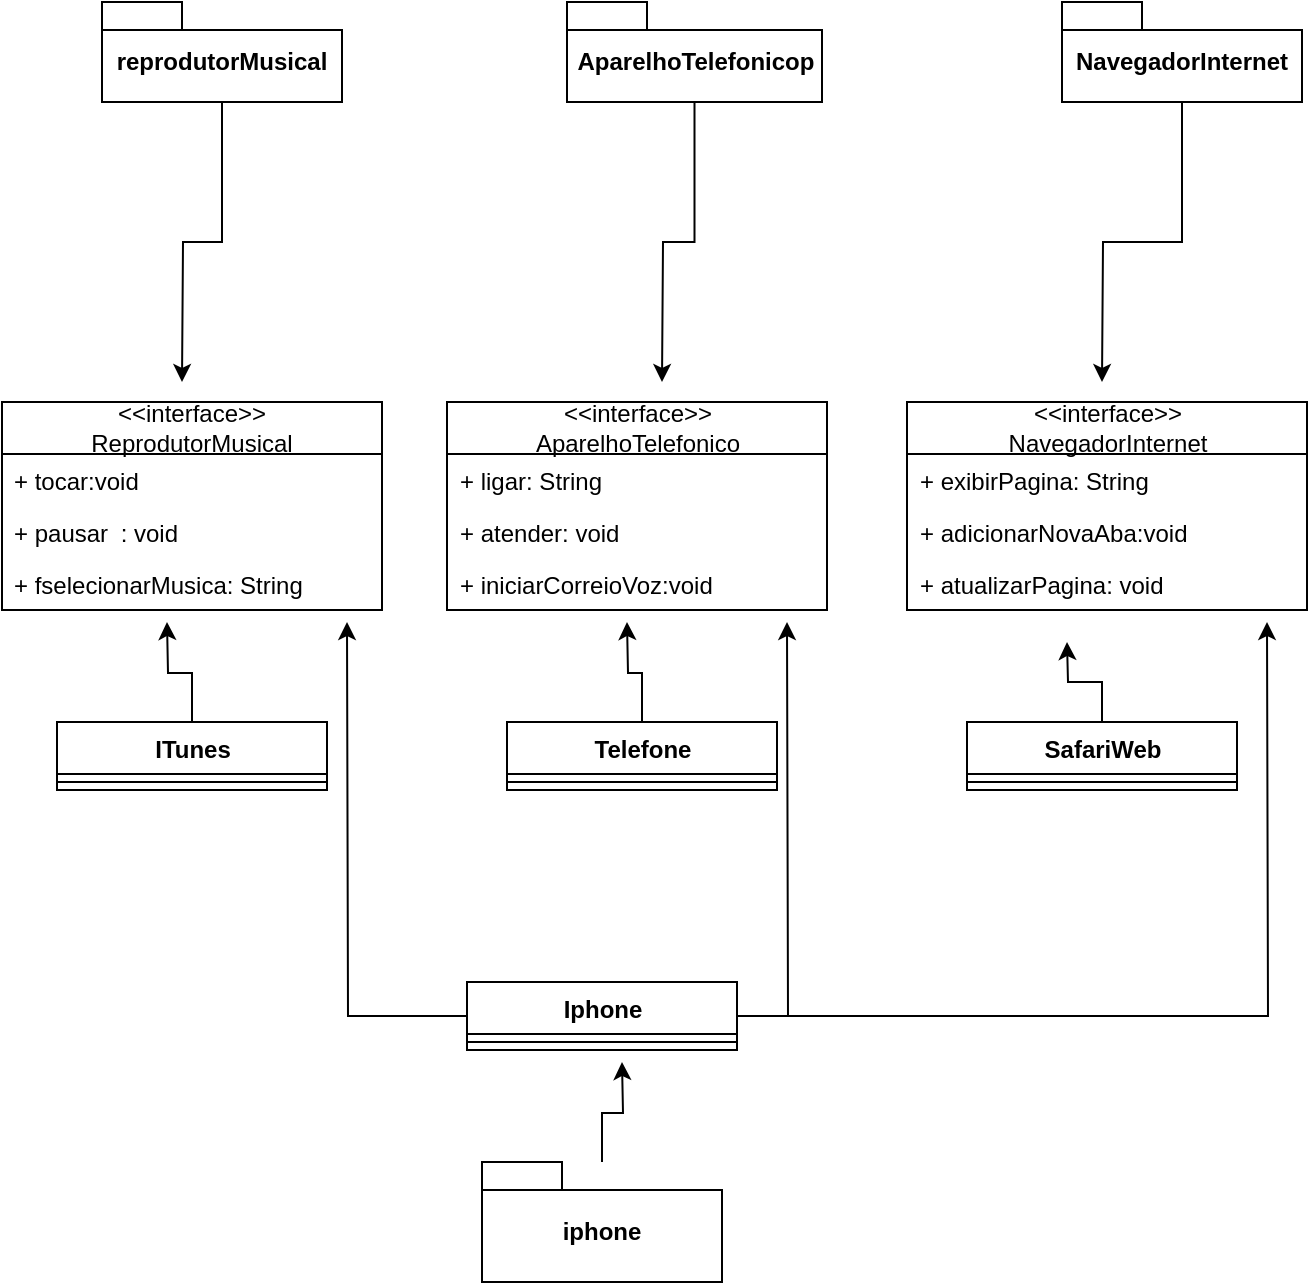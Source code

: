 <mxfile version="24.4.14" type="github">
  <diagram id="C5RBs43oDa-KdzZeNtuy" name="Page-1">
    <mxGraphModel dx="1114" dy="600" grid="1" gridSize="10" guides="1" tooltips="1" connect="1" arrows="1" fold="1" page="1" pageScale="1" pageWidth="827" pageHeight="1169" math="0" shadow="0">
      <root>
        <mxCell id="WIyWlLk6GJQsqaUBKTNV-0" />
        <mxCell id="WIyWlLk6GJQsqaUBKTNV-1" parent="WIyWlLk6GJQsqaUBKTNV-0" />
        <mxCell id="hv9edbM1mthbBYWGQ4fn-0" value="&lt;div&gt;&amp;lt;&amp;lt;interface&amp;gt;&amp;gt;&lt;/div&gt;ReprodutorMusical" style="swimlane;fontStyle=0;childLayout=stackLayout;horizontal=1;startSize=26;fillColor=none;horizontalStack=0;resizeParent=1;resizeParentMax=0;resizeLast=0;collapsible=1;marginBottom=0;whiteSpace=wrap;html=1;" vertex="1" parent="WIyWlLk6GJQsqaUBKTNV-1">
          <mxGeometry x="70" y="270" width="190" height="104" as="geometry" />
        </mxCell>
        <mxCell id="hv9edbM1mthbBYWGQ4fn-1" value="+ tocar:void" style="text;strokeColor=none;fillColor=none;align=left;verticalAlign=top;spacingLeft=4;spacingRight=4;overflow=hidden;rotatable=0;points=[[0,0.5],[1,0.5]];portConstraint=eastwest;whiteSpace=wrap;html=1;" vertex="1" parent="hv9edbM1mthbBYWGQ4fn-0">
          <mxGeometry y="26" width="190" height="26" as="geometry" />
        </mxCell>
        <mxCell id="hv9edbM1mthbBYWGQ4fn-2" value="+ pausar&lt;span style=&quot;white-space: pre;&quot;&gt;&#x9;&lt;/span&gt;: void" style="text;strokeColor=none;fillColor=none;align=left;verticalAlign=top;spacingLeft=4;spacingRight=4;overflow=hidden;rotatable=0;points=[[0,0.5],[1,0.5]];portConstraint=eastwest;whiteSpace=wrap;html=1;" vertex="1" parent="hv9edbM1mthbBYWGQ4fn-0">
          <mxGeometry y="52" width="190" height="26" as="geometry" />
        </mxCell>
        <mxCell id="hv9edbM1mthbBYWGQ4fn-3" value="+ fselecionarMusica: String" style="text;strokeColor=none;fillColor=none;align=left;verticalAlign=top;spacingLeft=4;spacingRight=4;overflow=hidden;rotatable=0;points=[[0,0.5],[1,0.5]];portConstraint=eastwest;whiteSpace=wrap;html=1;" vertex="1" parent="hv9edbM1mthbBYWGQ4fn-0">
          <mxGeometry y="78" width="190" height="26" as="geometry" />
        </mxCell>
        <mxCell id="hv9edbM1mthbBYWGQ4fn-4" value="&amp;lt;&amp;lt;interface&amp;gt;&amp;gt;&lt;div&gt;AparelhoTelefonico&lt;/div&gt;" style="swimlane;fontStyle=0;childLayout=stackLayout;horizontal=1;startSize=26;fillColor=none;horizontalStack=0;resizeParent=1;resizeParentMax=0;resizeLast=0;collapsible=1;marginBottom=0;whiteSpace=wrap;html=1;" vertex="1" parent="WIyWlLk6GJQsqaUBKTNV-1">
          <mxGeometry x="292.5" y="270" width="190" height="104" as="geometry" />
        </mxCell>
        <mxCell id="hv9edbM1mthbBYWGQ4fn-5" value="+ ligar: String" style="text;strokeColor=none;fillColor=none;align=left;verticalAlign=top;spacingLeft=4;spacingRight=4;overflow=hidden;rotatable=0;points=[[0,0.5],[1,0.5]];portConstraint=eastwest;whiteSpace=wrap;html=1;" vertex="1" parent="hv9edbM1mthbBYWGQ4fn-4">
          <mxGeometry y="26" width="190" height="26" as="geometry" />
        </mxCell>
        <mxCell id="hv9edbM1mthbBYWGQ4fn-6" value="+ atender: void" style="text;strokeColor=none;fillColor=none;align=left;verticalAlign=top;spacingLeft=4;spacingRight=4;overflow=hidden;rotatable=0;points=[[0,0.5],[1,0.5]];portConstraint=eastwest;whiteSpace=wrap;html=1;" vertex="1" parent="hv9edbM1mthbBYWGQ4fn-4">
          <mxGeometry y="52" width="190" height="26" as="geometry" />
        </mxCell>
        <mxCell id="hv9edbM1mthbBYWGQ4fn-7" value="+ iniciarCorreioVoz:void" style="text;strokeColor=none;fillColor=none;align=left;verticalAlign=top;spacingLeft=4;spacingRight=4;overflow=hidden;rotatable=0;points=[[0,0.5],[1,0.5]];portConstraint=eastwest;whiteSpace=wrap;html=1;" vertex="1" parent="hv9edbM1mthbBYWGQ4fn-4">
          <mxGeometry y="78" width="190" height="26" as="geometry" />
        </mxCell>
        <mxCell id="hv9edbM1mthbBYWGQ4fn-11" value="&amp;lt;&amp;lt;interface&amp;gt;&amp;gt;&lt;div&gt;NavegadorInternet&lt;/div&gt;" style="swimlane;fontStyle=0;childLayout=stackLayout;horizontal=1;startSize=26;fillColor=none;horizontalStack=0;resizeParent=1;resizeParentMax=0;resizeLast=0;collapsible=1;marginBottom=0;whiteSpace=wrap;html=1;" vertex="1" parent="WIyWlLk6GJQsqaUBKTNV-1">
          <mxGeometry x="522.5" y="270" width="200" height="104" as="geometry" />
        </mxCell>
        <mxCell id="hv9edbM1mthbBYWGQ4fn-12" value="+ exibirPagina: String" style="text;strokeColor=none;fillColor=none;align=left;verticalAlign=top;spacingLeft=4;spacingRight=4;overflow=hidden;rotatable=0;points=[[0,0.5],[1,0.5]];portConstraint=eastwest;whiteSpace=wrap;html=1;" vertex="1" parent="hv9edbM1mthbBYWGQ4fn-11">
          <mxGeometry y="26" width="200" height="26" as="geometry" />
        </mxCell>
        <mxCell id="hv9edbM1mthbBYWGQ4fn-13" value="+ adicionarNovaAba:void&amp;nbsp;" style="text;strokeColor=none;fillColor=none;align=left;verticalAlign=top;spacingLeft=4;spacingRight=4;overflow=hidden;rotatable=0;points=[[0,0.5],[1,0.5]];portConstraint=eastwest;whiteSpace=wrap;html=1;" vertex="1" parent="hv9edbM1mthbBYWGQ4fn-11">
          <mxGeometry y="52" width="200" height="26" as="geometry" />
        </mxCell>
        <mxCell id="hv9edbM1mthbBYWGQ4fn-14" value="+ atualizarPagina: void" style="text;strokeColor=none;fillColor=none;align=left;verticalAlign=top;spacingLeft=4;spacingRight=4;overflow=hidden;rotatable=0;points=[[0,0.5],[1,0.5]];portConstraint=eastwest;whiteSpace=wrap;html=1;" vertex="1" parent="hv9edbM1mthbBYWGQ4fn-11">
          <mxGeometry y="78" width="200" height="26" as="geometry" />
        </mxCell>
        <mxCell id="hv9edbM1mthbBYWGQ4fn-23" style="edgeStyle=orthogonalEdgeStyle;rounded=0;orthogonalLoop=1;jettySize=auto;html=1;" edge="1" parent="WIyWlLk6GJQsqaUBKTNV-1" source="hv9edbM1mthbBYWGQ4fn-15">
          <mxGeometry relative="1" as="geometry">
            <mxPoint x="152.5" y="380" as="targetPoint" />
          </mxGeometry>
        </mxCell>
        <mxCell id="hv9edbM1mthbBYWGQ4fn-15" value="ITunes" style="swimlane;fontStyle=1;align=center;verticalAlign=top;childLayout=stackLayout;horizontal=1;startSize=26;horizontalStack=0;resizeParent=1;resizeParentMax=0;resizeLast=0;collapsible=1;marginBottom=0;whiteSpace=wrap;html=1;" vertex="1" parent="WIyWlLk6GJQsqaUBKTNV-1">
          <mxGeometry x="97.5" y="430" width="135" height="34" as="geometry" />
        </mxCell>
        <mxCell id="hv9edbM1mthbBYWGQ4fn-17" value="" style="line;strokeWidth=1;fillColor=none;align=left;verticalAlign=middle;spacingTop=-1;spacingLeft=3;spacingRight=3;rotatable=0;labelPosition=right;points=[];portConstraint=eastwest;strokeColor=inherit;" vertex="1" parent="hv9edbM1mthbBYWGQ4fn-15">
          <mxGeometry y="26" width="135" height="8" as="geometry" />
        </mxCell>
        <mxCell id="hv9edbM1mthbBYWGQ4fn-24" style="edgeStyle=orthogonalEdgeStyle;rounded=0;orthogonalLoop=1;jettySize=auto;html=1;" edge="1" parent="WIyWlLk6GJQsqaUBKTNV-1" source="hv9edbM1mthbBYWGQ4fn-19">
          <mxGeometry relative="1" as="geometry">
            <mxPoint x="382.5" y="380" as="targetPoint" />
          </mxGeometry>
        </mxCell>
        <mxCell id="hv9edbM1mthbBYWGQ4fn-19" value="Telefone" style="swimlane;fontStyle=1;align=center;verticalAlign=top;childLayout=stackLayout;horizontal=1;startSize=26;horizontalStack=0;resizeParent=1;resizeParentMax=0;resizeLast=0;collapsible=1;marginBottom=0;whiteSpace=wrap;html=1;" vertex="1" parent="WIyWlLk6GJQsqaUBKTNV-1">
          <mxGeometry x="322.5" y="430" width="135" height="34" as="geometry" />
        </mxCell>
        <mxCell id="hv9edbM1mthbBYWGQ4fn-20" value="" style="line;strokeWidth=1;fillColor=none;align=left;verticalAlign=middle;spacingTop=-1;spacingLeft=3;spacingRight=3;rotatable=0;labelPosition=right;points=[];portConstraint=eastwest;strokeColor=inherit;" vertex="1" parent="hv9edbM1mthbBYWGQ4fn-19">
          <mxGeometry y="26" width="135" height="8" as="geometry" />
        </mxCell>
        <mxCell id="hv9edbM1mthbBYWGQ4fn-25" style="edgeStyle=orthogonalEdgeStyle;rounded=0;orthogonalLoop=1;jettySize=auto;html=1;" edge="1" parent="WIyWlLk6GJQsqaUBKTNV-1" source="hv9edbM1mthbBYWGQ4fn-21">
          <mxGeometry relative="1" as="geometry">
            <mxPoint x="602.5" y="390" as="targetPoint" />
          </mxGeometry>
        </mxCell>
        <mxCell id="hv9edbM1mthbBYWGQ4fn-21" value="SafariWeb" style="swimlane;fontStyle=1;align=center;verticalAlign=top;childLayout=stackLayout;horizontal=1;startSize=26;horizontalStack=0;resizeParent=1;resizeParentMax=0;resizeLast=0;collapsible=1;marginBottom=0;whiteSpace=wrap;html=1;" vertex="1" parent="WIyWlLk6GJQsqaUBKTNV-1">
          <mxGeometry x="552.5" y="430" width="135" height="34" as="geometry" />
        </mxCell>
        <mxCell id="hv9edbM1mthbBYWGQ4fn-22" value="" style="line;strokeWidth=1;fillColor=none;align=left;verticalAlign=middle;spacingTop=-1;spacingLeft=3;spacingRight=3;rotatable=0;labelPosition=right;points=[];portConstraint=eastwest;strokeColor=inherit;" vertex="1" parent="hv9edbM1mthbBYWGQ4fn-21">
          <mxGeometry y="26" width="135" height="8" as="geometry" />
        </mxCell>
        <mxCell id="hv9edbM1mthbBYWGQ4fn-28" style="edgeStyle=orthogonalEdgeStyle;rounded=0;orthogonalLoop=1;jettySize=auto;html=1;" edge="1" parent="WIyWlLk6GJQsqaUBKTNV-1" source="hv9edbM1mthbBYWGQ4fn-26">
          <mxGeometry relative="1" as="geometry">
            <mxPoint x="242.5" y="380" as="targetPoint" />
          </mxGeometry>
        </mxCell>
        <mxCell id="hv9edbM1mthbBYWGQ4fn-30" style="edgeStyle=orthogonalEdgeStyle;rounded=0;orthogonalLoop=1;jettySize=auto;html=1;" edge="1" parent="WIyWlLk6GJQsqaUBKTNV-1" source="hv9edbM1mthbBYWGQ4fn-26">
          <mxGeometry relative="1" as="geometry">
            <mxPoint x="462.5" y="380" as="targetPoint" />
          </mxGeometry>
        </mxCell>
        <mxCell id="hv9edbM1mthbBYWGQ4fn-31" style="edgeStyle=orthogonalEdgeStyle;rounded=0;orthogonalLoop=1;jettySize=auto;html=1;" edge="1" parent="WIyWlLk6GJQsqaUBKTNV-1" source="hv9edbM1mthbBYWGQ4fn-26">
          <mxGeometry relative="1" as="geometry">
            <mxPoint x="702.5" y="380" as="targetPoint" />
          </mxGeometry>
        </mxCell>
        <mxCell id="hv9edbM1mthbBYWGQ4fn-26" value="Iphone" style="swimlane;fontStyle=1;align=center;verticalAlign=top;childLayout=stackLayout;horizontal=1;startSize=26;horizontalStack=0;resizeParent=1;resizeParentMax=0;resizeLast=0;collapsible=1;marginBottom=0;whiteSpace=wrap;html=1;" vertex="1" parent="WIyWlLk6GJQsqaUBKTNV-1">
          <mxGeometry x="302.5" y="560" width="135" height="34" as="geometry" />
        </mxCell>
        <mxCell id="hv9edbM1mthbBYWGQ4fn-27" value="" style="line;strokeWidth=1;fillColor=none;align=left;verticalAlign=middle;spacingTop=-1;spacingLeft=3;spacingRight=3;rotatable=0;labelPosition=right;points=[];portConstraint=eastwest;strokeColor=inherit;" vertex="1" parent="hv9edbM1mthbBYWGQ4fn-26">
          <mxGeometry y="26" width="135" height="8" as="geometry" />
        </mxCell>
        <mxCell id="hv9edbM1mthbBYWGQ4fn-36" style="edgeStyle=orthogonalEdgeStyle;rounded=0;orthogonalLoop=1;jettySize=auto;html=1;" edge="1" parent="WIyWlLk6GJQsqaUBKTNV-1" source="hv9edbM1mthbBYWGQ4fn-32">
          <mxGeometry relative="1" as="geometry">
            <mxPoint x="160" y="260" as="targetPoint" />
          </mxGeometry>
        </mxCell>
        <mxCell id="hv9edbM1mthbBYWGQ4fn-32" value="reprodutorMusical" style="shape=folder;fontStyle=1;spacingTop=10;tabWidth=40;tabHeight=14;tabPosition=left;html=1;whiteSpace=wrap;" vertex="1" parent="WIyWlLk6GJQsqaUBKTNV-1">
          <mxGeometry x="120" y="70" width="120" height="50" as="geometry" />
        </mxCell>
        <mxCell id="hv9edbM1mthbBYWGQ4fn-39" style="edgeStyle=orthogonalEdgeStyle;rounded=0;orthogonalLoop=1;jettySize=auto;html=1;" edge="1" parent="WIyWlLk6GJQsqaUBKTNV-1" source="hv9edbM1mthbBYWGQ4fn-33">
          <mxGeometry relative="1" as="geometry">
            <mxPoint x="620" y="260" as="targetPoint" />
          </mxGeometry>
        </mxCell>
        <mxCell id="hv9edbM1mthbBYWGQ4fn-33" value="NavegadorInternet" style="shape=folder;fontStyle=1;spacingTop=10;tabWidth=40;tabHeight=14;tabPosition=left;html=1;whiteSpace=wrap;" vertex="1" parent="WIyWlLk6GJQsqaUBKTNV-1">
          <mxGeometry x="600" y="70" width="120" height="50" as="geometry" />
        </mxCell>
        <mxCell id="hv9edbM1mthbBYWGQ4fn-38" style="edgeStyle=orthogonalEdgeStyle;rounded=0;orthogonalLoop=1;jettySize=auto;html=1;" edge="1" parent="WIyWlLk6GJQsqaUBKTNV-1" source="hv9edbM1mthbBYWGQ4fn-34">
          <mxGeometry relative="1" as="geometry">
            <mxPoint x="400" y="260" as="targetPoint" />
          </mxGeometry>
        </mxCell>
        <mxCell id="hv9edbM1mthbBYWGQ4fn-34" value="AparelhoTelefonicop" style="shape=folder;fontStyle=1;spacingTop=10;tabWidth=40;tabHeight=14;tabPosition=left;html=1;whiteSpace=wrap;" vertex="1" parent="WIyWlLk6GJQsqaUBKTNV-1">
          <mxGeometry x="352.5" y="70" width="127.5" height="50" as="geometry" />
        </mxCell>
        <mxCell id="hv9edbM1mthbBYWGQ4fn-41" style="edgeStyle=orthogonalEdgeStyle;rounded=0;orthogonalLoop=1;jettySize=auto;html=1;" edge="1" parent="WIyWlLk6GJQsqaUBKTNV-1" source="hv9edbM1mthbBYWGQ4fn-40">
          <mxGeometry relative="1" as="geometry">
            <mxPoint x="380" y="600" as="targetPoint" />
          </mxGeometry>
        </mxCell>
        <mxCell id="hv9edbM1mthbBYWGQ4fn-40" value="iphone" style="shape=folder;fontStyle=1;spacingTop=10;tabWidth=40;tabHeight=14;tabPosition=left;html=1;whiteSpace=wrap;" vertex="1" parent="WIyWlLk6GJQsqaUBKTNV-1">
          <mxGeometry x="310" y="650" width="120" height="60" as="geometry" />
        </mxCell>
      </root>
    </mxGraphModel>
  </diagram>
</mxfile>
